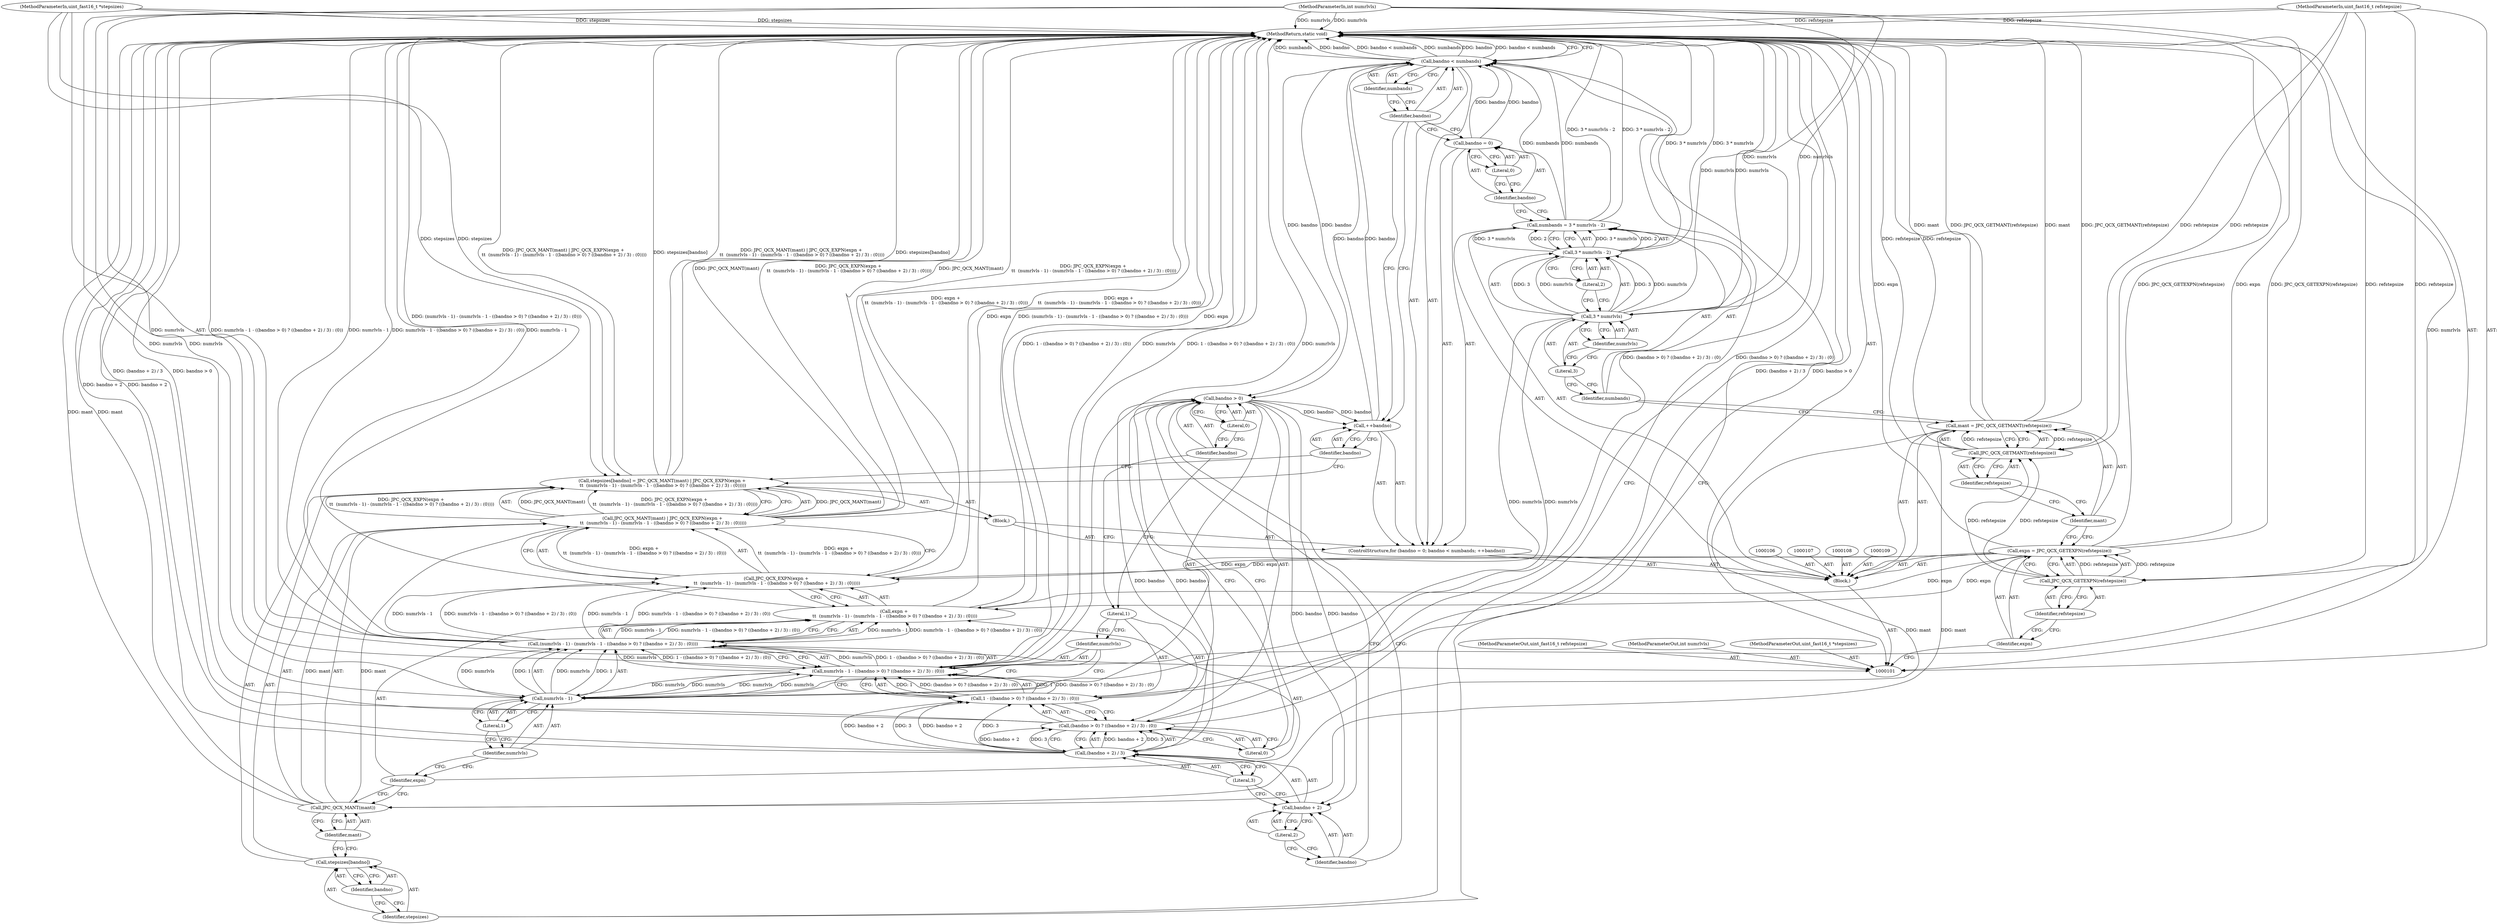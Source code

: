 digraph "0_jasper_1e84674d95353c64e5c4c0e7232ae86fd6ea813b_2" {
"1000163" [label="(MethodReturn,static void)"];
"1000102" [label="(MethodParameterIn,uint_fast16_t refstepsize)"];
"1000241" [label="(MethodParameterOut,uint_fast16_t refstepsize)"];
"1000103" [label="(MethodParameterIn,int numrlvls)"];
"1000242" [label="(MethodParameterOut,int numrlvls)"];
"1000120" [label="(Call,3 * numrlvls - 2)"];
"1000121" [label="(Call,3 * numrlvls)"];
"1000122" [label="(Literal,3)"];
"1000123" [label="(Identifier,numrlvls)"];
"1000118" [label="(Call,numbands = 3 * numrlvls - 2)"];
"1000119" [label="(Identifier,numbands)"];
"1000124" [label="(Literal,2)"];
"1000128" [label="(Literal,0)"];
"1000129" [label="(Call,bandno < numbands)"];
"1000130" [label="(Identifier,bandno)"];
"1000125" [label="(ControlStructure,for (bandno = 0; bandno < numbands; ++bandno))"];
"1000131" [label="(Identifier,numbands)"];
"1000132" [label="(Call,++bandno)"];
"1000133" [label="(Identifier,bandno)"];
"1000134" [label="(Block,)"];
"1000126" [label="(Call,bandno = 0)"];
"1000127" [label="(Identifier,bandno)"];
"1000138" [label="(Identifier,bandno)"];
"1000139" [label="(Call,JPC_QCX_MANT(mant) | JPC_QCX_EXPN(expn +\n \t\t  (numrlvls - 1) - (numrlvls - 1 - ((bandno > 0) ? ((bandno + 2) / 3) : (0)))))"];
"1000140" [label="(Call,JPC_QCX_MANT(mant))"];
"1000135" [label="(Call,stepsizes[bandno] = JPC_QCX_MANT(mant) | JPC_QCX_EXPN(expn +\n \t\t  (numrlvls - 1) - (numrlvls - 1 - ((bandno > 0) ? ((bandno + 2) / 3) : (0)))))"];
"1000136" [label="(Call,stepsizes[bandno])"];
"1000137" [label="(Identifier,stepsizes)"];
"1000141" [label="(Identifier,mant)"];
"1000142" [label="(Call,JPC_QCX_EXPN(expn +\n \t\t  (numrlvls - 1) - (numrlvls - 1 - ((bandno > 0) ? ((bandno + 2) / 3) : (0)))))"];
"1000143" [label="(Call,expn +\n \t\t  (numrlvls - 1) - (numrlvls - 1 - ((bandno > 0) ? ((bandno + 2) / 3) : (0))))"];
"1000144" [label="(Identifier,expn)"];
"1000148" [label="(Literal,1)"];
"1000149" [label="(Call,numrlvls - 1 - ((bandno > 0) ? ((bandno + 2) / 3) : (0)))"];
"1000150" [label="(Identifier,numrlvls)"];
"1000151" [label="(Call,1 - ((bandno > 0) ? ((bandno + 2) / 3) : (0)))"];
"1000152" [label="(Literal,1)"];
"1000153" [label="(Call,(bandno > 0) ? ((bandno + 2) / 3) : (0))"];
"1000154" [label="(Call,bandno > 0)"];
"1000155" [label="(Identifier,bandno)"];
"1000156" [label="(Literal,0)"];
"1000145" [label="(Call,(numrlvls - 1) - (numrlvls - 1 - ((bandno > 0) ? ((bandno + 2) / 3) : (0))))"];
"1000157" [label="(Call,(bandno + 2) / 3)"];
"1000158" [label="(Call,bandno + 2)"];
"1000159" [label="(Identifier,bandno)"];
"1000146" [label="(Call,numrlvls - 1)"];
"1000147" [label="(Identifier,numrlvls)"];
"1000160" [label="(Literal,2)"];
"1000161" [label="(Literal,3)"];
"1000162" [label="(Literal,0)"];
"1000104" [label="(MethodParameterIn,uint_fast16_t *stepsizes)"];
"1000243" [label="(MethodParameterOut,uint_fast16_t *stepsizes)"];
"1000105" [label="(Block,)"];
"1000110" [label="(Call,expn = JPC_QCX_GETEXPN(refstepsize))"];
"1000111" [label="(Identifier,expn)"];
"1000113" [label="(Identifier,refstepsize)"];
"1000112" [label="(Call,JPC_QCX_GETEXPN(refstepsize))"];
"1000114" [label="(Call,mant = JPC_QCX_GETMANT(refstepsize))"];
"1000115" [label="(Identifier,mant)"];
"1000117" [label="(Identifier,refstepsize)"];
"1000116" [label="(Call,JPC_QCX_GETMANT(refstepsize))"];
"1000163" -> "1000101"  [label="AST: "];
"1000163" -> "1000129"  [label="CFG: "];
"1000116" -> "1000163"  [label="DDG: refstepsize"];
"1000139" -> "1000163"  [label="DDG: JPC_QCX_EXPN(expn +\n \t\t  (numrlvls - 1) - (numrlvls - 1 - ((bandno > 0) ? ((bandno + 2) / 3) : (0))))"];
"1000139" -> "1000163"  [label="DDG: JPC_QCX_MANT(mant)"];
"1000149" -> "1000163"  [label="DDG: 1 - ((bandno > 0) ? ((bandno + 2) / 3) : (0))"];
"1000149" -> "1000163"  [label="DDG: numrlvls"];
"1000153" -> "1000163"  [label="DDG: (bandno + 2) / 3"];
"1000153" -> "1000163"  [label="DDG: bandno > 0"];
"1000104" -> "1000163"  [label="DDG: stepsizes"];
"1000145" -> "1000163"  [label="DDG: numrlvls - 1 - ((bandno > 0) ? ((bandno + 2) / 3) : (0))"];
"1000145" -> "1000163"  [label="DDG: numrlvls - 1"];
"1000151" -> "1000163"  [label="DDG: (bandno > 0) ? ((bandno + 2) / 3) : (0)"];
"1000129" -> "1000163"  [label="DDG: numbands"];
"1000129" -> "1000163"  [label="DDG: bandno"];
"1000129" -> "1000163"  [label="DDG: bandno < numbands"];
"1000121" -> "1000163"  [label="DDG: numrlvls"];
"1000140" -> "1000163"  [label="DDG: mant"];
"1000135" -> "1000163"  [label="DDG: JPC_QCX_MANT(mant) | JPC_QCX_EXPN(expn +\n \t\t  (numrlvls - 1) - (numrlvls - 1 - ((bandno > 0) ? ((bandno + 2) / 3) : (0))))"];
"1000135" -> "1000163"  [label="DDG: stepsizes[bandno]"];
"1000143" -> "1000163"  [label="DDG: expn"];
"1000143" -> "1000163"  [label="DDG: (numrlvls - 1) - (numrlvls - 1 - ((bandno > 0) ? ((bandno + 2) / 3) : (0)))"];
"1000157" -> "1000163"  [label="DDG: bandno + 2"];
"1000103" -> "1000163"  [label="DDG: numrlvls"];
"1000114" -> "1000163"  [label="DDG: mant"];
"1000114" -> "1000163"  [label="DDG: JPC_QCX_GETMANT(refstepsize)"];
"1000120" -> "1000163"  [label="DDG: 3 * numrlvls"];
"1000102" -> "1000163"  [label="DDG: refstepsize"];
"1000110" -> "1000163"  [label="DDG: JPC_QCX_GETEXPN(refstepsize)"];
"1000110" -> "1000163"  [label="DDG: expn"];
"1000118" -> "1000163"  [label="DDG: 3 * numrlvls - 2"];
"1000142" -> "1000163"  [label="DDG: expn +\n \t\t  (numrlvls - 1) - (numrlvls - 1 - ((bandno > 0) ? ((bandno + 2) / 3) : (0)))"];
"1000102" -> "1000101"  [label="AST: "];
"1000102" -> "1000163"  [label="DDG: refstepsize"];
"1000102" -> "1000112"  [label="DDG: refstepsize"];
"1000102" -> "1000116"  [label="DDG: refstepsize"];
"1000241" -> "1000101"  [label="AST: "];
"1000103" -> "1000101"  [label="AST: "];
"1000103" -> "1000163"  [label="DDG: numrlvls"];
"1000103" -> "1000121"  [label="DDG: numrlvls"];
"1000103" -> "1000146"  [label="DDG: numrlvls"];
"1000103" -> "1000149"  [label="DDG: numrlvls"];
"1000242" -> "1000101"  [label="AST: "];
"1000120" -> "1000118"  [label="AST: "];
"1000120" -> "1000124"  [label="CFG: "];
"1000121" -> "1000120"  [label="AST: "];
"1000124" -> "1000120"  [label="AST: "];
"1000118" -> "1000120"  [label="CFG: "];
"1000120" -> "1000163"  [label="DDG: 3 * numrlvls"];
"1000120" -> "1000118"  [label="DDG: 3 * numrlvls"];
"1000120" -> "1000118"  [label="DDG: 2"];
"1000121" -> "1000120"  [label="DDG: 3"];
"1000121" -> "1000120"  [label="DDG: numrlvls"];
"1000121" -> "1000120"  [label="AST: "];
"1000121" -> "1000123"  [label="CFG: "];
"1000122" -> "1000121"  [label="AST: "];
"1000123" -> "1000121"  [label="AST: "];
"1000124" -> "1000121"  [label="CFG: "];
"1000121" -> "1000163"  [label="DDG: numrlvls"];
"1000121" -> "1000120"  [label="DDG: 3"];
"1000121" -> "1000120"  [label="DDG: numrlvls"];
"1000103" -> "1000121"  [label="DDG: numrlvls"];
"1000121" -> "1000146"  [label="DDG: numrlvls"];
"1000122" -> "1000121"  [label="AST: "];
"1000122" -> "1000119"  [label="CFG: "];
"1000123" -> "1000122"  [label="CFG: "];
"1000123" -> "1000121"  [label="AST: "];
"1000123" -> "1000122"  [label="CFG: "];
"1000121" -> "1000123"  [label="CFG: "];
"1000118" -> "1000105"  [label="AST: "];
"1000118" -> "1000120"  [label="CFG: "];
"1000119" -> "1000118"  [label="AST: "];
"1000120" -> "1000118"  [label="AST: "];
"1000127" -> "1000118"  [label="CFG: "];
"1000118" -> "1000163"  [label="DDG: 3 * numrlvls - 2"];
"1000120" -> "1000118"  [label="DDG: 3 * numrlvls"];
"1000120" -> "1000118"  [label="DDG: 2"];
"1000118" -> "1000129"  [label="DDG: numbands"];
"1000119" -> "1000118"  [label="AST: "];
"1000119" -> "1000114"  [label="CFG: "];
"1000122" -> "1000119"  [label="CFG: "];
"1000124" -> "1000120"  [label="AST: "];
"1000124" -> "1000121"  [label="CFG: "];
"1000120" -> "1000124"  [label="CFG: "];
"1000128" -> "1000126"  [label="AST: "];
"1000128" -> "1000127"  [label="CFG: "];
"1000126" -> "1000128"  [label="CFG: "];
"1000129" -> "1000125"  [label="AST: "];
"1000129" -> "1000131"  [label="CFG: "];
"1000130" -> "1000129"  [label="AST: "];
"1000131" -> "1000129"  [label="AST: "];
"1000137" -> "1000129"  [label="CFG: "];
"1000163" -> "1000129"  [label="CFG: "];
"1000129" -> "1000163"  [label="DDG: numbands"];
"1000129" -> "1000163"  [label="DDG: bandno"];
"1000129" -> "1000163"  [label="DDG: bandno < numbands"];
"1000126" -> "1000129"  [label="DDG: bandno"];
"1000132" -> "1000129"  [label="DDG: bandno"];
"1000118" -> "1000129"  [label="DDG: numbands"];
"1000129" -> "1000154"  [label="DDG: bandno"];
"1000130" -> "1000129"  [label="AST: "];
"1000130" -> "1000126"  [label="CFG: "];
"1000130" -> "1000132"  [label="CFG: "];
"1000131" -> "1000130"  [label="CFG: "];
"1000125" -> "1000105"  [label="AST: "];
"1000126" -> "1000125"  [label="AST: "];
"1000129" -> "1000125"  [label="AST: "];
"1000132" -> "1000125"  [label="AST: "];
"1000134" -> "1000125"  [label="AST: "];
"1000131" -> "1000129"  [label="AST: "];
"1000131" -> "1000130"  [label="CFG: "];
"1000129" -> "1000131"  [label="CFG: "];
"1000132" -> "1000125"  [label="AST: "];
"1000132" -> "1000133"  [label="CFG: "];
"1000133" -> "1000132"  [label="AST: "];
"1000130" -> "1000132"  [label="CFG: "];
"1000132" -> "1000129"  [label="DDG: bandno"];
"1000154" -> "1000132"  [label="DDG: bandno"];
"1000133" -> "1000132"  [label="AST: "];
"1000133" -> "1000135"  [label="CFG: "];
"1000132" -> "1000133"  [label="CFG: "];
"1000134" -> "1000125"  [label="AST: "];
"1000135" -> "1000134"  [label="AST: "];
"1000126" -> "1000125"  [label="AST: "];
"1000126" -> "1000128"  [label="CFG: "];
"1000127" -> "1000126"  [label="AST: "];
"1000128" -> "1000126"  [label="AST: "];
"1000130" -> "1000126"  [label="CFG: "];
"1000126" -> "1000129"  [label="DDG: bandno"];
"1000127" -> "1000126"  [label="AST: "];
"1000127" -> "1000118"  [label="CFG: "];
"1000128" -> "1000127"  [label="CFG: "];
"1000138" -> "1000136"  [label="AST: "];
"1000138" -> "1000137"  [label="CFG: "];
"1000136" -> "1000138"  [label="CFG: "];
"1000139" -> "1000135"  [label="AST: "];
"1000139" -> "1000142"  [label="CFG: "];
"1000140" -> "1000139"  [label="AST: "];
"1000142" -> "1000139"  [label="AST: "];
"1000135" -> "1000139"  [label="CFG: "];
"1000139" -> "1000163"  [label="DDG: JPC_QCX_EXPN(expn +\n \t\t  (numrlvls - 1) - (numrlvls - 1 - ((bandno > 0) ? ((bandno + 2) / 3) : (0))))"];
"1000139" -> "1000163"  [label="DDG: JPC_QCX_MANT(mant)"];
"1000139" -> "1000135"  [label="DDG: JPC_QCX_MANT(mant)"];
"1000139" -> "1000135"  [label="DDG: JPC_QCX_EXPN(expn +\n \t\t  (numrlvls - 1) - (numrlvls - 1 - ((bandno > 0) ? ((bandno + 2) / 3) : (0))))"];
"1000140" -> "1000139"  [label="DDG: mant"];
"1000142" -> "1000139"  [label="DDG: expn +\n \t\t  (numrlvls - 1) - (numrlvls - 1 - ((bandno > 0) ? ((bandno + 2) / 3) : (0)))"];
"1000140" -> "1000139"  [label="AST: "];
"1000140" -> "1000141"  [label="CFG: "];
"1000141" -> "1000140"  [label="AST: "];
"1000144" -> "1000140"  [label="CFG: "];
"1000140" -> "1000163"  [label="DDG: mant"];
"1000140" -> "1000139"  [label="DDG: mant"];
"1000114" -> "1000140"  [label="DDG: mant"];
"1000135" -> "1000134"  [label="AST: "];
"1000135" -> "1000139"  [label="CFG: "];
"1000136" -> "1000135"  [label="AST: "];
"1000139" -> "1000135"  [label="AST: "];
"1000133" -> "1000135"  [label="CFG: "];
"1000135" -> "1000163"  [label="DDG: JPC_QCX_MANT(mant) | JPC_QCX_EXPN(expn +\n \t\t  (numrlvls - 1) - (numrlvls - 1 - ((bandno > 0) ? ((bandno + 2) / 3) : (0))))"];
"1000135" -> "1000163"  [label="DDG: stepsizes[bandno]"];
"1000139" -> "1000135"  [label="DDG: JPC_QCX_MANT(mant)"];
"1000139" -> "1000135"  [label="DDG: JPC_QCX_EXPN(expn +\n \t\t  (numrlvls - 1) - (numrlvls - 1 - ((bandno > 0) ? ((bandno + 2) / 3) : (0))))"];
"1000104" -> "1000135"  [label="DDG: stepsizes"];
"1000136" -> "1000135"  [label="AST: "];
"1000136" -> "1000138"  [label="CFG: "];
"1000137" -> "1000136"  [label="AST: "];
"1000138" -> "1000136"  [label="AST: "];
"1000141" -> "1000136"  [label="CFG: "];
"1000137" -> "1000136"  [label="AST: "];
"1000137" -> "1000129"  [label="CFG: "];
"1000138" -> "1000137"  [label="CFG: "];
"1000141" -> "1000140"  [label="AST: "];
"1000141" -> "1000136"  [label="CFG: "];
"1000140" -> "1000141"  [label="CFG: "];
"1000142" -> "1000139"  [label="AST: "];
"1000142" -> "1000143"  [label="CFG: "];
"1000143" -> "1000142"  [label="AST: "];
"1000139" -> "1000142"  [label="CFG: "];
"1000142" -> "1000163"  [label="DDG: expn +\n \t\t  (numrlvls - 1) - (numrlvls - 1 - ((bandno > 0) ? ((bandno + 2) / 3) : (0)))"];
"1000142" -> "1000139"  [label="DDG: expn +\n \t\t  (numrlvls - 1) - (numrlvls - 1 - ((bandno > 0) ? ((bandno + 2) / 3) : (0)))"];
"1000110" -> "1000142"  [label="DDG: expn"];
"1000145" -> "1000142"  [label="DDG: numrlvls - 1"];
"1000145" -> "1000142"  [label="DDG: numrlvls - 1 - ((bandno > 0) ? ((bandno + 2) / 3) : (0))"];
"1000143" -> "1000142"  [label="AST: "];
"1000143" -> "1000145"  [label="CFG: "];
"1000144" -> "1000143"  [label="AST: "];
"1000145" -> "1000143"  [label="AST: "];
"1000142" -> "1000143"  [label="CFG: "];
"1000143" -> "1000163"  [label="DDG: expn"];
"1000143" -> "1000163"  [label="DDG: (numrlvls - 1) - (numrlvls - 1 - ((bandno > 0) ? ((bandno + 2) / 3) : (0)))"];
"1000110" -> "1000143"  [label="DDG: expn"];
"1000145" -> "1000143"  [label="DDG: numrlvls - 1"];
"1000145" -> "1000143"  [label="DDG: numrlvls - 1 - ((bandno > 0) ? ((bandno + 2) / 3) : (0))"];
"1000144" -> "1000143"  [label="AST: "];
"1000144" -> "1000140"  [label="CFG: "];
"1000147" -> "1000144"  [label="CFG: "];
"1000148" -> "1000146"  [label="AST: "];
"1000148" -> "1000147"  [label="CFG: "];
"1000146" -> "1000148"  [label="CFG: "];
"1000149" -> "1000145"  [label="AST: "];
"1000149" -> "1000151"  [label="CFG: "];
"1000150" -> "1000149"  [label="AST: "];
"1000151" -> "1000149"  [label="AST: "];
"1000145" -> "1000149"  [label="CFG: "];
"1000149" -> "1000163"  [label="DDG: 1 - ((bandno > 0) ? ((bandno + 2) / 3) : (0))"];
"1000149" -> "1000163"  [label="DDG: numrlvls"];
"1000149" -> "1000146"  [label="DDG: numrlvls"];
"1000149" -> "1000145"  [label="DDG: numrlvls"];
"1000149" -> "1000145"  [label="DDG: 1 - ((bandno > 0) ? ((bandno + 2) / 3) : (0))"];
"1000146" -> "1000149"  [label="DDG: numrlvls"];
"1000103" -> "1000149"  [label="DDG: numrlvls"];
"1000151" -> "1000149"  [label="DDG: 1"];
"1000151" -> "1000149"  [label="DDG: (bandno > 0) ? ((bandno + 2) / 3) : (0)"];
"1000150" -> "1000149"  [label="AST: "];
"1000150" -> "1000146"  [label="CFG: "];
"1000152" -> "1000150"  [label="CFG: "];
"1000151" -> "1000149"  [label="AST: "];
"1000151" -> "1000153"  [label="CFG: "];
"1000152" -> "1000151"  [label="AST: "];
"1000153" -> "1000151"  [label="AST: "];
"1000149" -> "1000151"  [label="CFG: "];
"1000151" -> "1000163"  [label="DDG: (bandno > 0) ? ((bandno + 2) / 3) : (0)"];
"1000151" -> "1000149"  [label="DDG: 1"];
"1000151" -> "1000149"  [label="DDG: (bandno > 0) ? ((bandno + 2) / 3) : (0)"];
"1000157" -> "1000151"  [label="DDG: bandno + 2"];
"1000157" -> "1000151"  [label="DDG: 3"];
"1000152" -> "1000151"  [label="AST: "];
"1000152" -> "1000150"  [label="CFG: "];
"1000155" -> "1000152"  [label="CFG: "];
"1000153" -> "1000151"  [label="AST: "];
"1000153" -> "1000157"  [label="CFG: "];
"1000153" -> "1000162"  [label="CFG: "];
"1000154" -> "1000153"  [label="AST: "];
"1000157" -> "1000153"  [label="AST: "];
"1000162" -> "1000153"  [label="AST: "];
"1000151" -> "1000153"  [label="CFG: "];
"1000153" -> "1000163"  [label="DDG: (bandno + 2) / 3"];
"1000153" -> "1000163"  [label="DDG: bandno > 0"];
"1000157" -> "1000153"  [label="DDG: bandno + 2"];
"1000157" -> "1000153"  [label="DDG: 3"];
"1000154" -> "1000153"  [label="AST: "];
"1000154" -> "1000156"  [label="CFG: "];
"1000155" -> "1000154"  [label="AST: "];
"1000156" -> "1000154"  [label="AST: "];
"1000159" -> "1000154"  [label="CFG: "];
"1000162" -> "1000154"  [label="CFG: "];
"1000154" -> "1000132"  [label="DDG: bandno"];
"1000129" -> "1000154"  [label="DDG: bandno"];
"1000154" -> "1000157"  [label="DDG: bandno"];
"1000154" -> "1000158"  [label="DDG: bandno"];
"1000155" -> "1000154"  [label="AST: "];
"1000155" -> "1000152"  [label="CFG: "];
"1000156" -> "1000155"  [label="CFG: "];
"1000156" -> "1000154"  [label="AST: "];
"1000156" -> "1000155"  [label="CFG: "];
"1000154" -> "1000156"  [label="CFG: "];
"1000145" -> "1000143"  [label="AST: "];
"1000145" -> "1000149"  [label="CFG: "];
"1000146" -> "1000145"  [label="AST: "];
"1000149" -> "1000145"  [label="AST: "];
"1000143" -> "1000145"  [label="CFG: "];
"1000145" -> "1000163"  [label="DDG: numrlvls - 1 - ((bandno > 0) ? ((bandno + 2) / 3) : (0))"];
"1000145" -> "1000163"  [label="DDG: numrlvls - 1"];
"1000145" -> "1000142"  [label="DDG: numrlvls - 1"];
"1000145" -> "1000142"  [label="DDG: numrlvls - 1 - ((bandno > 0) ? ((bandno + 2) / 3) : (0))"];
"1000145" -> "1000143"  [label="DDG: numrlvls - 1"];
"1000145" -> "1000143"  [label="DDG: numrlvls - 1 - ((bandno > 0) ? ((bandno + 2) / 3) : (0))"];
"1000146" -> "1000145"  [label="DDG: numrlvls"];
"1000146" -> "1000145"  [label="DDG: 1"];
"1000149" -> "1000145"  [label="DDG: numrlvls"];
"1000149" -> "1000145"  [label="DDG: 1 - ((bandno > 0) ? ((bandno + 2) / 3) : (0))"];
"1000157" -> "1000153"  [label="AST: "];
"1000157" -> "1000161"  [label="CFG: "];
"1000158" -> "1000157"  [label="AST: "];
"1000161" -> "1000157"  [label="AST: "];
"1000153" -> "1000157"  [label="CFG: "];
"1000157" -> "1000163"  [label="DDG: bandno + 2"];
"1000157" -> "1000151"  [label="DDG: bandno + 2"];
"1000157" -> "1000151"  [label="DDG: 3"];
"1000157" -> "1000153"  [label="DDG: bandno + 2"];
"1000157" -> "1000153"  [label="DDG: 3"];
"1000154" -> "1000157"  [label="DDG: bandno"];
"1000158" -> "1000157"  [label="AST: "];
"1000158" -> "1000160"  [label="CFG: "];
"1000159" -> "1000158"  [label="AST: "];
"1000160" -> "1000158"  [label="AST: "];
"1000161" -> "1000158"  [label="CFG: "];
"1000154" -> "1000158"  [label="DDG: bandno"];
"1000159" -> "1000158"  [label="AST: "];
"1000159" -> "1000154"  [label="CFG: "];
"1000160" -> "1000159"  [label="CFG: "];
"1000146" -> "1000145"  [label="AST: "];
"1000146" -> "1000148"  [label="CFG: "];
"1000147" -> "1000146"  [label="AST: "];
"1000148" -> "1000146"  [label="AST: "];
"1000150" -> "1000146"  [label="CFG: "];
"1000146" -> "1000145"  [label="DDG: numrlvls"];
"1000146" -> "1000145"  [label="DDG: 1"];
"1000121" -> "1000146"  [label="DDG: numrlvls"];
"1000149" -> "1000146"  [label="DDG: numrlvls"];
"1000103" -> "1000146"  [label="DDG: numrlvls"];
"1000146" -> "1000149"  [label="DDG: numrlvls"];
"1000147" -> "1000146"  [label="AST: "];
"1000147" -> "1000144"  [label="CFG: "];
"1000148" -> "1000147"  [label="CFG: "];
"1000160" -> "1000158"  [label="AST: "];
"1000160" -> "1000159"  [label="CFG: "];
"1000158" -> "1000160"  [label="CFG: "];
"1000161" -> "1000157"  [label="AST: "];
"1000161" -> "1000158"  [label="CFG: "];
"1000157" -> "1000161"  [label="CFG: "];
"1000162" -> "1000153"  [label="AST: "];
"1000162" -> "1000154"  [label="CFG: "];
"1000153" -> "1000162"  [label="CFG: "];
"1000104" -> "1000101"  [label="AST: "];
"1000104" -> "1000163"  [label="DDG: stepsizes"];
"1000104" -> "1000135"  [label="DDG: stepsizes"];
"1000243" -> "1000101"  [label="AST: "];
"1000105" -> "1000101"  [label="AST: "];
"1000106" -> "1000105"  [label="AST: "];
"1000107" -> "1000105"  [label="AST: "];
"1000108" -> "1000105"  [label="AST: "];
"1000109" -> "1000105"  [label="AST: "];
"1000110" -> "1000105"  [label="AST: "];
"1000114" -> "1000105"  [label="AST: "];
"1000118" -> "1000105"  [label="AST: "];
"1000125" -> "1000105"  [label="AST: "];
"1000110" -> "1000105"  [label="AST: "];
"1000110" -> "1000112"  [label="CFG: "];
"1000111" -> "1000110"  [label="AST: "];
"1000112" -> "1000110"  [label="AST: "];
"1000115" -> "1000110"  [label="CFG: "];
"1000110" -> "1000163"  [label="DDG: JPC_QCX_GETEXPN(refstepsize)"];
"1000110" -> "1000163"  [label="DDG: expn"];
"1000112" -> "1000110"  [label="DDG: refstepsize"];
"1000110" -> "1000142"  [label="DDG: expn"];
"1000110" -> "1000143"  [label="DDG: expn"];
"1000111" -> "1000110"  [label="AST: "];
"1000111" -> "1000101"  [label="CFG: "];
"1000113" -> "1000111"  [label="CFG: "];
"1000113" -> "1000112"  [label="AST: "];
"1000113" -> "1000111"  [label="CFG: "];
"1000112" -> "1000113"  [label="CFG: "];
"1000112" -> "1000110"  [label="AST: "];
"1000112" -> "1000113"  [label="CFG: "];
"1000113" -> "1000112"  [label="AST: "];
"1000110" -> "1000112"  [label="CFG: "];
"1000112" -> "1000110"  [label="DDG: refstepsize"];
"1000102" -> "1000112"  [label="DDG: refstepsize"];
"1000112" -> "1000116"  [label="DDG: refstepsize"];
"1000114" -> "1000105"  [label="AST: "];
"1000114" -> "1000116"  [label="CFG: "];
"1000115" -> "1000114"  [label="AST: "];
"1000116" -> "1000114"  [label="AST: "];
"1000119" -> "1000114"  [label="CFG: "];
"1000114" -> "1000163"  [label="DDG: mant"];
"1000114" -> "1000163"  [label="DDG: JPC_QCX_GETMANT(refstepsize)"];
"1000116" -> "1000114"  [label="DDG: refstepsize"];
"1000114" -> "1000140"  [label="DDG: mant"];
"1000115" -> "1000114"  [label="AST: "];
"1000115" -> "1000110"  [label="CFG: "];
"1000117" -> "1000115"  [label="CFG: "];
"1000117" -> "1000116"  [label="AST: "];
"1000117" -> "1000115"  [label="CFG: "];
"1000116" -> "1000117"  [label="CFG: "];
"1000116" -> "1000114"  [label="AST: "];
"1000116" -> "1000117"  [label="CFG: "];
"1000117" -> "1000116"  [label="AST: "];
"1000114" -> "1000116"  [label="CFG: "];
"1000116" -> "1000163"  [label="DDG: refstepsize"];
"1000116" -> "1000114"  [label="DDG: refstepsize"];
"1000112" -> "1000116"  [label="DDG: refstepsize"];
"1000102" -> "1000116"  [label="DDG: refstepsize"];
}
